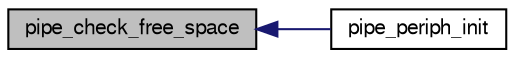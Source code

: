 digraph "pipe_check_free_space"
{
  edge [fontname="FreeSans",fontsize="10",labelfontname="FreeSans",labelfontsize="10"];
  node [fontname="FreeSans",fontsize="10",shape=record];
  rankdir="LR";
  Node1 [label="pipe_check_free_space",height=0.2,width=0.4,color="black", fillcolor="grey75", style="filled", fontcolor="black"];
  Node1 -> Node2 [dir="back",color="midnightblue",fontsize="10",style="solid",fontname="FreeSans"];
  Node2 [label="pipe_periph_init",height=0.2,width=0.4,color="black", fillcolor="white", style="filled",URL="$pipe_8h.html#a5f5f9bef9c717900a74e9cfa367d70b4",tooltip="Initialize the PIPE peripheral. "];
}
